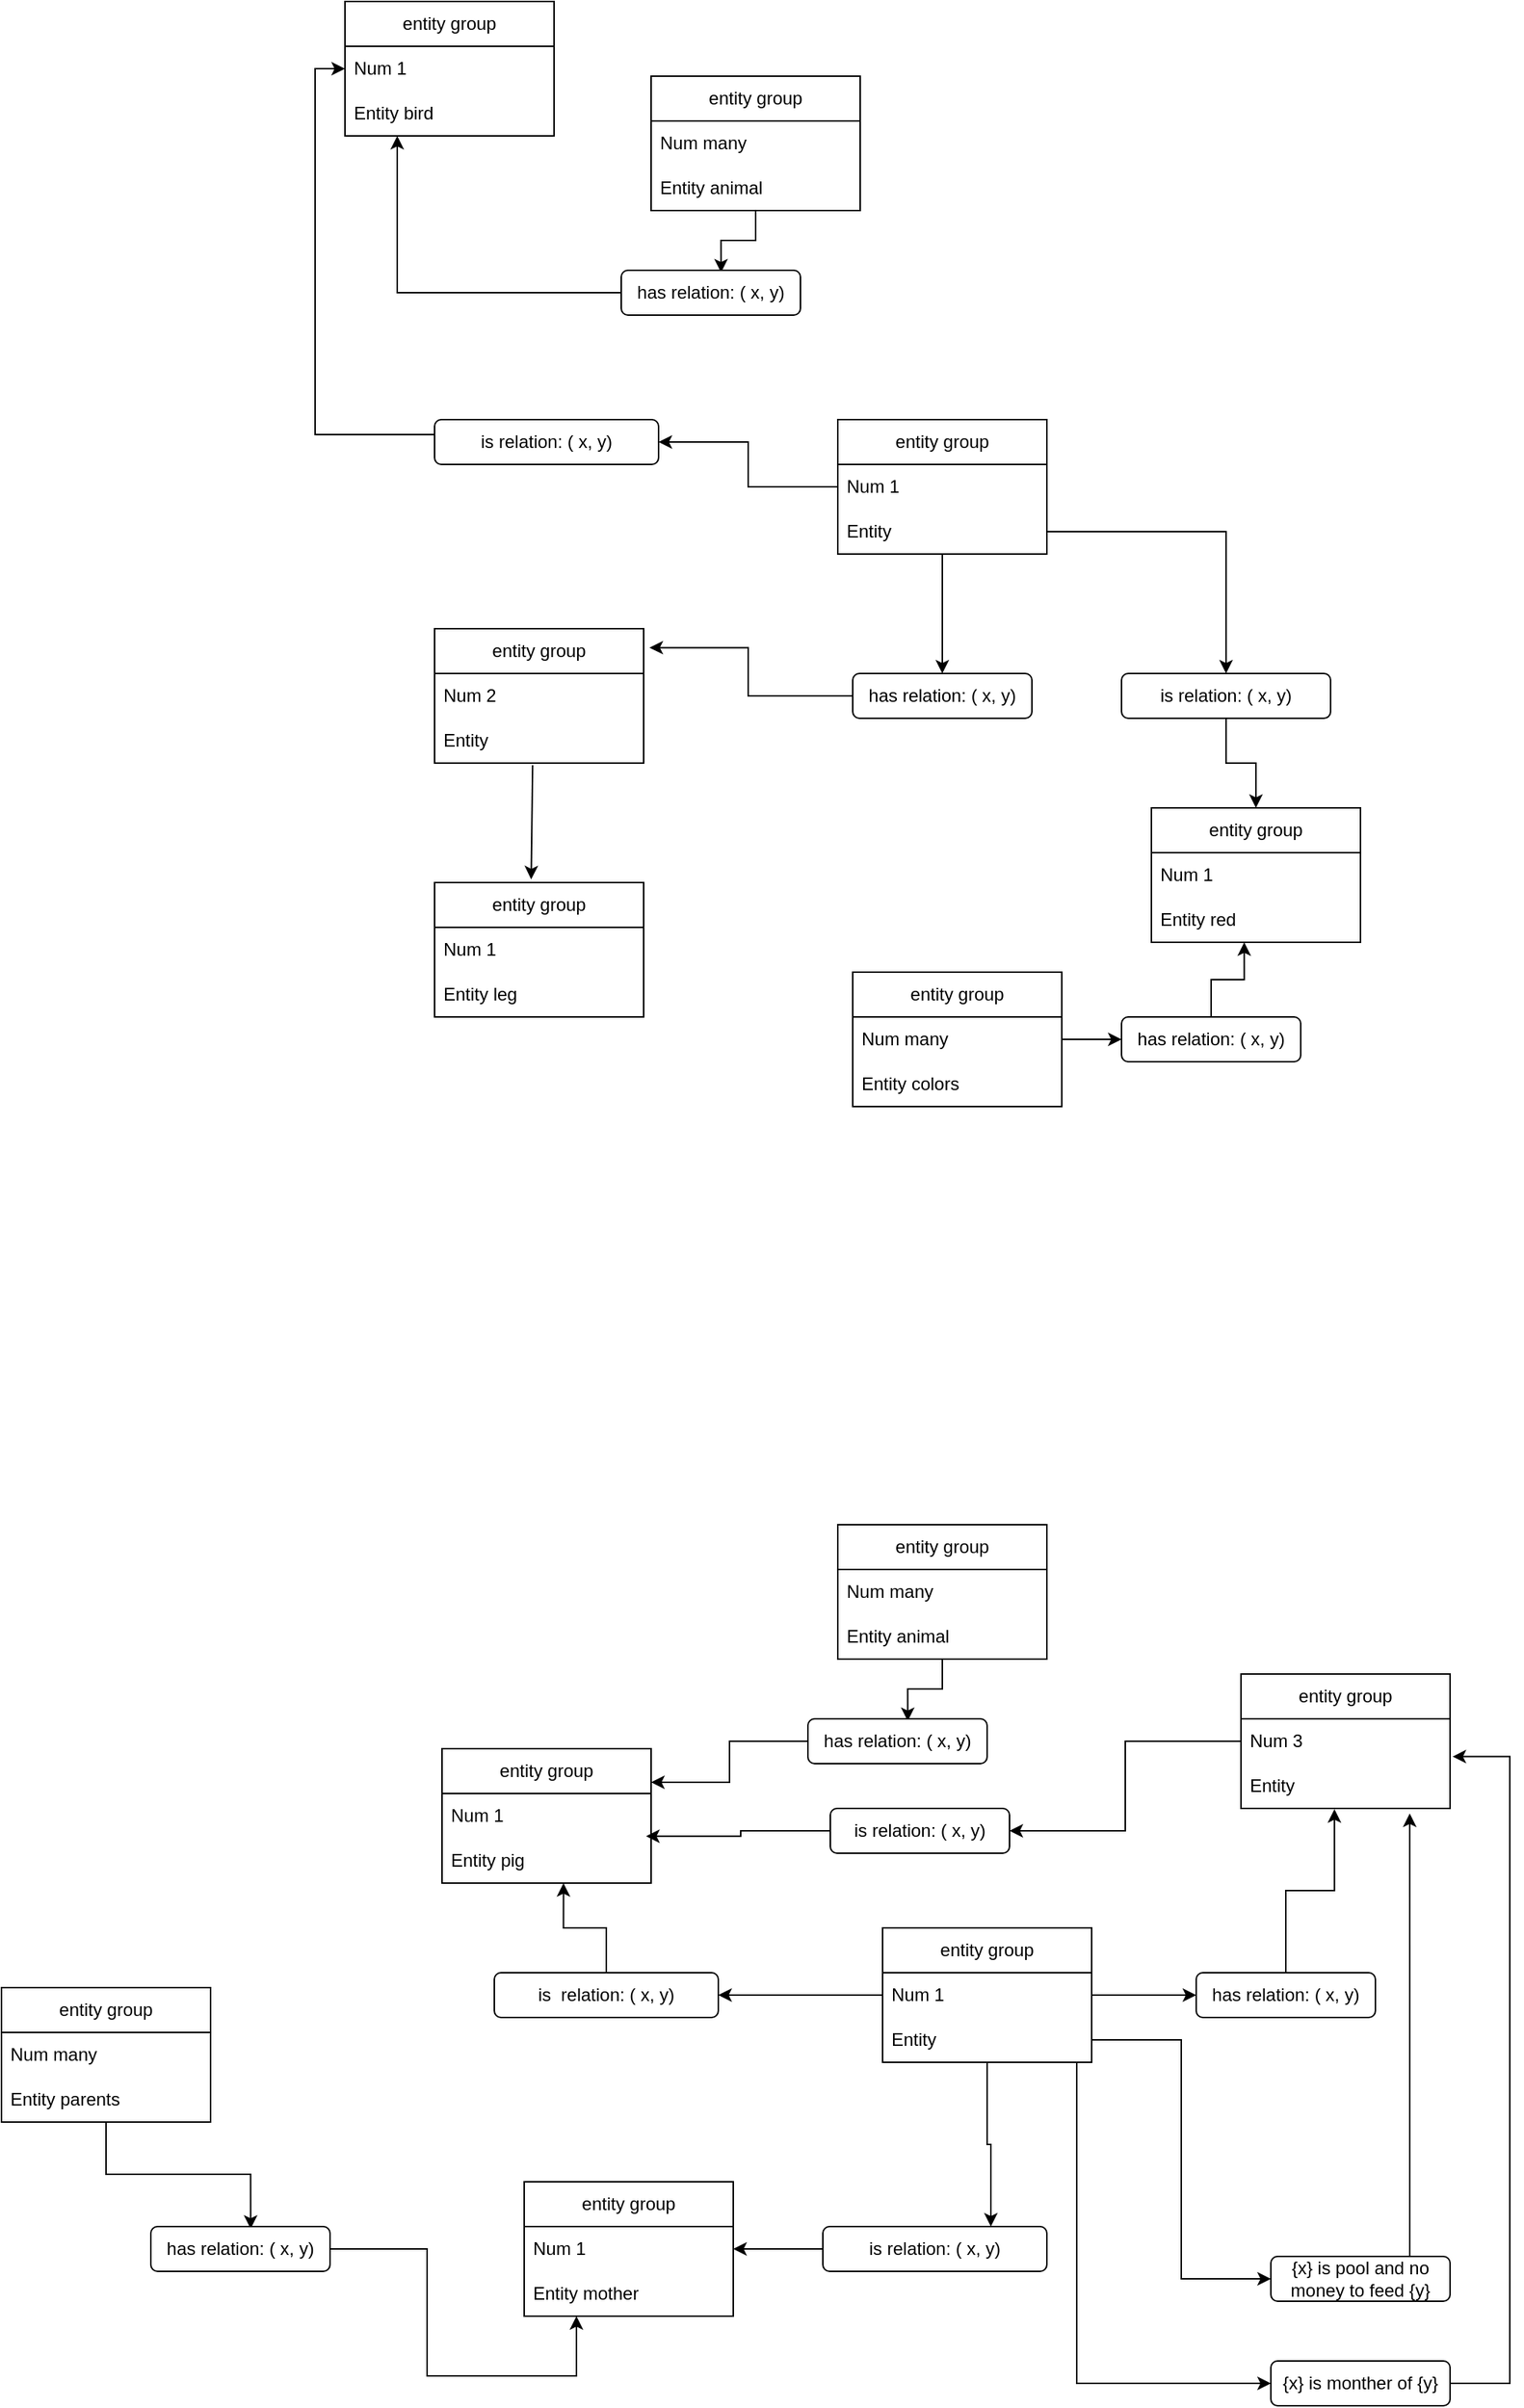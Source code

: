 <mxfile version="21.3.2" type="github">
  <diagram name="Page-1" id="7awIyLr8ezroUhJiLSer">
    <mxGraphModel dx="2443" dy="1973" grid="1" gridSize="10" guides="1" tooltips="1" connect="1" arrows="1" fold="1" page="1" pageScale="1" pageWidth="850" pageHeight="1100" math="0" shadow="0">
      <root>
        <mxCell id="0" />
        <mxCell id="1" parent="0" />
        <mxCell id="OcjrWYfleJWqJ5dzFmSE-3" value="entity group" style="swimlane;fontStyle=0;childLayout=stackLayout;horizontal=1;startSize=30;horizontalStack=0;resizeParent=1;resizeParentMax=0;resizeLast=0;collapsible=1;marginBottom=0;whiteSpace=wrap;html=1;" vertex="1" parent="1">
          <mxGeometry x="100" y="250" width="140" height="90" as="geometry" />
        </mxCell>
        <mxCell id="OcjrWYfleJWqJ5dzFmSE-4" value="Num 2" style="text;strokeColor=none;fillColor=none;align=left;verticalAlign=middle;spacingLeft=4;spacingRight=4;overflow=hidden;points=[[0,0.5],[1,0.5]];portConstraint=eastwest;rotatable=0;whiteSpace=wrap;html=1;" vertex="1" parent="OcjrWYfleJWqJ5dzFmSE-3">
          <mxGeometry y="30" width="140" height="30" as="geometry" />
        </mxCell>
        <mxCell id="OcjrWYfleJWqJ5dzFmSE-5" value="Entity" style="text;strokeColor=none;fillColor=none;align=left;verticalAlign=middle;spacingLeft=4;spacingRight=4;overflow=hidden;points=[[0,0.5],[1,0.5]];portConstraint=eastwest;rotatable=0;whiteSpace=wrap;html=1;" vertex="1" parent="OcjrWYfleJWqJ5dzFmSE-3">
          <mxGeometry y="60" width="140" height="30" as="geometry" />
        </mxCell>
        <mxCell id="OcjrWYfleJWqJ5dzFmSE-7" value="entity group" style="swimlane;fontStyle=0;childLayout=stackLayout;horizontal=1;startSize=30;horizontalStack=0;resizeParent=1;resizeParentMax=0;resizeLast=0;collapsible=1;marginBottom=0;whiteSpace=wrap;html=1;" vertex="1" parent="1">
          <mxGeometry x="100" y="420" width="140" height="90" as="geometry" />
        </mxCell>
        <mxCell id="OcjrWYfleJWqJ5dzFmSE-8" value="Num 1" style="text;strokeColor=none;fillColor=none;align=left;verticalAlign=middle;spacingLeft=4;spacingRight=4;overflow=hidden;points=[[0,0.5],[1,0.5]];portConstraint=eastwest;rotatable=0;whiteSpace=wrap;html=1;" vertex="1" parent="OcjrWYfleJWqJ5dzFmSE-7">
          <mxGeometry y="30" width="140" height="30" as="geometry" />
        </mxCell>
        <mxCell id="OcjrWYfleJWqJ5dzFmSE-9" value="Entity leg" style="text;strokeColor=none;fillColor=none;align=left;verticalAlign=middle;spacingLeft=4;spacingRight=4;overflow=hidden;points=[[0,0.5],[1,0.5]];portConstraint=eastwest;rotatable=0;whiteSpace=wrap;html=1;" vertex="1" parent="OcjrWYfleJWqJ5dzFmSE-7">
          <mxGeometry y="60" width="140" height="30" as="geometry" />
        </mxCell>
        <mxCell id="OcjrWYfleJWqJ5dzFmSE-11" value="" style="endArrow=classic;html=1;rounded=0;exitX=0.469;exitY=1.045;exitDx=0;exitDy=0;exitPerimeter=0;entryX=0.462;entryY=-0.024;entryDx=0;entryDy=0;entryPerimeter=0;" edge="1" parent="1" source="OcjrWYfleJWqJ5dzFmSE-5" target="OcjrWYfleJWqJ5dzFmSE-7">
          <mxGeometry width="50" height="50" relative="1" as="geometry">
            <mxPoint x="230" y="380" as="sourcePoint" />
            <mxPoint x="280" y="330" as="targetPoint" />
          </mxGeometry>
        </mxCell>
        <mxCell id="OcjrWYfleJWqJ5dzFmSE-17" style="edgeStyle=orthogonalEdgeStyle;rounded=0;orthogonalLoop=1;jettySize=auto;html=1;entryX=0.5;entryY=0;entryDx=0;entryDy=0;" edge="1" parent="1" source="OcjrWYfleJWqJ5dzFmSE-12" target="OcjrWYfleJWqJ5dzFmSE-15">
          <mxGeometry relative="1" as="geometry" />
        </mxCell>
        <mxCell id="OcjrWYfleJWqJ5dzFmSE-57" style="edgeStyle=orthogonalEdgeStyle;rounded=0;orthogonalLoop=1;jettySize=auto;html=1;entryX=1;entryY=0.5;entryDx=0;entryDy=0;" edge="1" parent="1" source="OcjrWYfleJWqJ5dzFmSE-12" target="OcjrWYfleJWqJ5dzFmSE-46">
          <mxGeometry relative="1" as="geometry" />
        </mxCell>
        <mxCell id="OcjrWYfleJWqJ5dzFmSE-12" value="entity group" style="swimlane;fontStyle=0;childLayout=stackLayout;horizontal=1;startSize=30;horizontalStack=0;resizeParent=1;resizeParentMax=0;resizeLast=0;collapsible=1;marginBottom=0;whiteSpace=wrap;html=1;" vertex="1" parent="1">
          <mxGeometry x="370" y="110" width="140" height="90" as="geometry" />
        </mxCell>
        <mxCell id="OcjrWYfleJWqJ5dzFmSE-13" value="Num 1" style="text;strokeColor=none;fillColor=none;align=left;verticalAlign=middle;spacingLeft=4;spacingRight=4;overflow=hidden;points=[[0,0.5],[1,0.5]];portConstraint=eastwest;rotatable=0;whiteSpace=wrap;html=1;" vertex="1" parent="OcjrWYfleJWqJ5dzFmSE-12">
          <mxGeometry y="30" width="140" height="30" as="geometry" />
        </mxCell>
        <mxCell id="OcjrWYfleJWqJ5dzFmSE-14" value="Entity" style="text;strokeColor=none;fillColor=none;align=left;verticalAlign=middle;spacingLeft=4;spacingRight=4;overflow=hidden;points=[[0,0.5],[1,0.5]];portConstraint=eastwest;rotatable=0;whiteSpace=wrap;html=1;" vertex="1" parent="OcjrWYfleJWqJ5dzFmSE-12">
          <mxGeometry y="60" width="140" height="30" as="geometry" />
        </mxCell>
        <mxCell id="OcjrWYfleJWqJ5dzFmSE-16" style="edgeStyle=orthogonalEdgeStyle;rounded=0;orthogonalLoop=1;jettySize=auto;html=1;entryX=1.028;entryY=0.141;entryDx=0;entryDy=0;entryPerimeter=0;" edge="1" parent="1" source="OcjrWYfleJWqJ5dzFmSE-15" target="OcjrWYfleJWqJ5dzFmSE-3">
          <mxGeometry relative="1" as="geometry" />
        </mxCell>
        <mxCell id="OcjrWYfleJWqJ5dzFmSE-15" value="has relation: ( x, y)" style="rounded=1;whiteSpace=wrap;html=1;" vertex="1" parent="1">
          <mxGeometry x="380" y="280" width="120" height="30" as="geometry" />
        </mxCell>
        <mxCell id="OcjrWYfleJWqJ5dzFmSE-27" style="edgeStyle=orthogonalEdgeStyle;rounded=0;orthogonalLoop=1;jettySize=auto;html=1;entryX=0.5;entryY=0;entryDx=0;entryDy=0;" edge="1" parent="1" source="OcjrWYfleJWqJ5dzFmSE-19" target="OcjrWYfleJWqJ5dzFmSE-20">
          <mxGeometry relative="1" as="geometry" />
        </mxCell>
        <mxCell id="OcjrWYfleJWqJ5dzFmSE-19" value="is relation: ( x, y)" style="rounded=1;whiteSpace=wrap;html=1;" vertex="1" parent="1">
          <mxGeometry x="560" y="280" width="140" height="30" as="geometry" />
        </mxCell>
        <mxCell id="OcjrWYfleJWqJ5dzFmSE-20" value="entity group" style="swimlane;fontStyle=0;childLayout=stackLayout;horizontal=1;startSize=30;horizontalStack=0;resizeParent=1;resizeParentMax=0;resizeLast=0;collapsible=1;marginBottom=0;whiteSpace=wrap;html=1;" vertex="1" parent="1">
          <mxGeometry x="580" y="370" width="140" height="90" as="geometry" />
        </mxCell>
        <mxCell id="OcjrWYfleJWqJ5dzFmSE-21" value="Num 1" style="text;strokeColor=none;fillColor=none;align=left;verticalAlign=middle;spacingLeft=4;spacingRight=4;overflow=hidden;points=[[0,0.5],[1,0.5]];portConstraint=eastwest;rotatable=0;whiteSpace=wrap;html=1;" vertex="1" parent="OcjrWYfleJWqJ5dzFmSE-20">
          <mxGeometry y="30" width="140" height="30" as="geometry" />
        </mxCell>
        <mxCell id="OcjrWYfleJWqJ5dzFmSE-22" value="Entity red" style="text;strokeColor=none;fillColor=none;align=left;verticalAlign=middle;spacingLeft=4;spacingRight=4;overflow=hidden;points=[[0,0.5],[1,0.5]];portConstraint=eastwest;rotatable=0;whiteSpace=wrap;html=1;" vertex="1" parent="OcjrWYfleJWqJ5dzFmSE-20">
          <mxGeometry y="60" width="140" height="30" as="geometry" />
        </mxCell>
        <mxCell id="OcjrWYfleJWqJ5dzFmSE-23" value="entity group" style="swimlane;fontStyle=0;childLayout=stackLayout;horizontal=1;startSize=30;horizontalStack=0;resizeParent=1;resizeParentMax=0;resizeLast=0;collapsible=1;marginBottom=0;whiteSpace=wrap;html=1;" vertex="1" parent="1">
          <mxGeometry x="380" y="480" width="140" height="90" as="geometry" />
        </mxCell>
        <mxCell id="OcjrWYfleJWqJ5dzFmSE-24" value="Num many" style="text;strokeColor=none;fillColor=none;align=left;verticalAlign=middle;spacingLeft=4;spacingRight=4;overflow=hidden;points=[[0,0.5],[1,0.5]];portConstraint=eastwest;rotatable=0;whiteSpace=wrap;html=1;" vertex="1" parent="OcjrWYfleJWqJ5dzFmSE-23">
          <mxGeometry y="30" width="140" height="30" as="geometry" />
        </mxCell>
        <mxCell id="OcjrWYfleJWqJ5dzFmSE-25" value="Entity colors" style="text;strokeColor=none;fillColor=none;align=left;verticalAlign=middle;spacingLeft=4;spacingRight=4;overflow=hidden;points=[[0,0.5],[1,0.5]];portConstraint=eastwest;rotatable=0;whiteSpace=wrap;html=1;" vertex="1" parent="OcjrWYfleJWqJ5dzFmSE-23">
          <mxGeometry y="60" width="140" height="30" as="geometry" />
        </mxCell>
        <mxCell id="OcjrWYfleJWqJ5dzFmSE-26" style="edgeStyle=orthogonalEdgeStyle;rounded=0;orthogonalLoop=1;jettySize=auto;html=1;" edge="1" parent="1" source="OcjrWYfleJWqJ5dzFmSE-14" target="OcjrWYfleJWqJ5dzFmSE-19">
          <mxGeometry relative="1" as="geometry" />
        </mxCell>
        <mxCell id="OcjrWYfleJWqJ5dzFmSE-29" style="edgeStyle=orthogonalEdgeStyle;rounded=0;orthogonalLoop=1;jettySize=auto;html=1;entryX=0.444;entryY=1.001;entryDx=0;entryDy=0;entryPerimeter=0;" edge="1" parent="1" source="OcjrWYfleJWqJ5dzFmSE-28" target="OcjrWYfleJWqJ5dzFmSE-22">
          <mxGeometry relative="1" as="geometry" />
        </mxCell>
        <mxCell id="OcjrWYfleJWqJ5dzFmSE-28" value="has relation: ( x, y)" style="rounded=1;whiteSpace=wrap;html=1;" vertex="1" parent="1">
          <mxGeometry x="560" y="510" width="120" height="30" as="geometry" />
        </mxCell>
        <mxCell id="OcjrWYfleJWqJ5dzFmSE-30" style="edgeStyle=orthogonalEdgeStyle;rounded=0;orthogonalLoop=1;jettySize=auto;html=1;entryX=0;entryY=0.5;entryDx=0;entryDy=0;" edge="1" parent="1" source="OcjrWYfleJWqJ5dzFmSE-24" target="OcjrWYfleJWqJ5dzFmSE-28">
          <mxGeometry relative="1" as="geometry" />
        </mxCell>
        <mxCell id="OcjrWYfleJWqJ5dzFmSE-31" value="entity group" style="swimlane;fontStyle=0;childLayout=stackLayout;horizontal=1;startSize=30;horizontalStack=0;resizeParent=1;resizeParentMax=0;resizeLast=0;collapsible=1;marginBottom=0;whiteSpace=wrap;html=1;" vertex="1" parent="1">
          <mxGeometry x="105" y="1000" width="140" height="90" as="geometry" />
        </mxCell>
        <mxCell id="OcjrWYfleJWqJ5dzFmSE-32" value="Num 1" style="text;strokeColor=none;fillColor=none;align=left;verticalAlign=middle;spacingLeft=4;spacingRight=4;overflow=hidden;points=[[0,0.5],[1,0.5]];portConstraint=eastwest;rotatable=0;whiteSpace=wrap;html=1;" vertex="1" parent="OcjrWYfleJWqJ5dzFmSE-31">
          <mxGeometry y="30" width="140" height="30" as="geometry" />
        </mxCell>
        <mxCell id="OcjrWYfleJWqJ5dzFmSE-33" value="Entity pig" style="text;strokeColor=none;fillColor=none;align=left;verticalAlign=middle;spacingLeft=4;spacingRight=4;overflow=hidden;points=[[0,0.5],[1,0.5]];portConstraint=eastwest;rotatable=0;whiteSpace=wrap;html=1;" vertex="1" parent="OcjrWYfleJWqJ5dzFmSE-31">
          <mxGeometry y="60" width="140" height="30" as="geometry" />
        </mxCell>
        <mxCell id="OcjrWYfleJWqJ5dzFmSE-73" style="edgeStyle=orthogonalEdgeStyle;rounded=0;orthogonalLoop=1;jettySize=auto;html=1;entryX=0.581;entryY=1.002;entryDx=0;entryDy=0;entryPerimeter=0;" edge="1" parent="1" source="OcjrWYfleJWqJ5dzFmSE-34" target="OcjrWYfleJWqJ5dzFmSE-33">
          <mxGeometry relative="1" as="geometry" />
        </mxCell>
        <mxCell id="OcjrWYfleJWqJ5dzFmSE-34" value="is&amp;nbsp; relation: ( x, y)" style="rounded=1;whiteSpace=wrap;html=1;" vertex="1" parent="1">
          <mxGeometry x="140" y="1150" width="150" height="30" as="geometry" />
        </mxCell>
        <mxCell id="OcjrWYfleJWqJ5dzFmSE-72" style="edgeStyle=orthogonalEdgeStyle;rounded=0;orthogonalLoop=1;jettySize=auto;html=1;entryX=1;entryY=0.5;entryDx=0;entryDy=0;" edge="1" parent="1" source="OcjrWYfleJWqJ5dzFmSE-35" target="OcjrWYfleJWqJ5dzFmSE-34">
          <mxGeometry relative="1" as="geometry" />
        </mxCell>
        <mxCell id="OcjrWYfleJWqJ5dzFmSE-74" style="edgeStyle=orthogonalEdgeStyle;rounded=0;orthogonalLoop=1;jettySize=auto;html=1;entryX=0.75;entryY=0;entryDx=0;entryDy=0;" edge="1" parent="1" source="OcjrWYfleJWqJ5dzFmSE-35" target="OcjrWYfleJWqJ5dzFmSE-70">
          <mxGeometry relative="1" as="geometry" />
        </mxCell>
        <mxCell id="OcjrWYfleJWqJ5dzFmSE-35" value="entity group" style="swimlane;fontStyle=0;childLayout=stackLayout;horizontal=1;startSize=30;horizontalStack=0;resizeParent=1;resizeParentMax=0;resizeLast=0;collapsible=1;marginBottom=0;whiteSpace=wrap;html=1;" vertex="1" parent="1">
          <mxGeometry x="400" y="1120" width="140" height="90" as="geometry" />
        </mxCell>
        <mxCell id="OcjrWYfleJWqJ5dzFmSE-36" value="Num 1" style="text;strokeColor=none;fillColor=none;align=left;verticalAlign=middle;spacingLeft=4;spacingRight=4;overflow=hidden;points=[[0,0.5],[1,0.5]];portConstraint=eastwest;rotatable=0;whiteSpace=wrap;html=1;" vertex="1" parent="OcjrWYfleJWqJ5dzFmSE-35">
          <mxGeometry y="30" width="140" height="30" as="geometry" />
        </mxCell>
        <mxCell id="OcjrWYfleJWqJ5dzFmSE-37" value="Entity&amp;nbsp;" style="text;strokeColor=none;fillColor=none;align=left;verticalAlign=middle;spacingLeft=4;spacingRight=4;overflow=hidden;points=[[0,0.5],[1,0.5]];portConstraint=eastwest;rotatable=0;whiteSpace=wrap;html=1;" vertex="1" parent="OcjrWYfleJWqJ5dzFmSE-35">
          <mxGeometry y="60" width="140" height="30" as="geometry" />
        </mxCell>
        <mxCell id="OcjrWYfleJWqJ5dzFmSE-42" style="edgeStyle=orthogonalEdgeStyle;rounded=0;orthogonalLoop=1;jettySize=auto;html=1;entryX=0.557;entryY=0.049;entryDx=0;entryDy=0;entryPerimeter=0;" edge="1" parent="1" source="OcjrWYfleJWqJ5dzFmSE-38" target="OcjrWYfleJWqJ5dzFmSE-41">
          <mxGeometry relative="1" as="geometry" />
        </mxCell>
        <mxCell id="OcjrWYfleJWqJ5dzFmSE-38" value="entity group" style="swimlane;fontStyle=0;childLayout=stackLayout;horizontal=1;startSize=30;horizontalStack=0;resizeParent=1;resizeParentMax=0;resizeLast=0;collapsible=1;marginBottom=0;whiteSpace=wrap;html=1;" vertex="1" parent="1">
          <mxGeometry x="370" y="850" width="140" height="90" as="geometry" />
        </mxCell>
        <mxCell id="OcjrWYfleJWqJ5dzFmSE-39" value="Num many" style="text;strokeColor=none;fillColor=none;align=left;verticalAlign=middle;spacingLeft=4;spacingRight=4;overflow=hidden;points=[[0,0.5],[1,0.5]];portConstraint=eastwest;rotatable=0;whiteSpace=wrap;html=1;" vertex="1" parent="OcjrWYfleJWqJ5dzFmSE-38">
          <mxGeometry y="30" width="140" height="30" as="geometry" />
        </mxCell>
        <mxCell id="OcjrWYfleJWqJ5dzFmSE-40" value="Entity animal" style="text;strokeColor=none;fillColor=none;align=left;verticalAlign=middle;spacingLeft=4;spacingRight=4;overflow=hidden;points=[[0,0.5],[1,0.5]];portConstraint=eastwest;rotatable=0;whiteSpace=wrap;html=1;" vertex="1" parent="OcjrWYfleJWqJ5dzFmSE-38">
          <mxGeometry y="60" width="140" height="30" as="geometry" />
        </mxCell>
        <mxCell id="OcjrWYfleJWqJ5dzFmSE-71" style="edgeStyle=orthogonalEdgeStyle;rounded=0;orthogonalLoop=1;jettySize=auto;html=1;entryX=1;entryY=0.25;entryDx=0;entryDy=0;" edge="1" parent="1" source="OcjrWYfleJWqJ5dzFmSE-41" target="OcjrWYfleJWqJ5dzFmSE-31">
          <mxGeometry relative="1" as="geometry" />
        </mxCell>
        <mxCell id="OcjrWYfleJWqJ5dzFmSE-41" value="has relation: ( x, y)" style="rounded=1;whiteSpace=wrap;html=1;" vertex="1" parent="1">
          <mxGeometry x="350" y="980" width="120" height="30" as="geometry" />
        </mxCell>
        <mxCell id="OcjrWYfleJWqJ5dzFmSE-56" style="edgeStyle=orthogonalEdgeStyle;rounded=0;orthogonalLoop=1;jettySize=auto;html=1;entryX=0;entryY=0.5;entryDx=0;entryDy=0;" edge="1" parent="1" source="OcjrWYfleJWqJ5dzFmSE-46" target="OcjrWYfleJWqJ5dzFmSE-48">
          <mxGeometry relative="1" as="geometry">
            <mxPoint x="-60" y="-120" as="targetPoint" />
            <Array as="points">
              <mxPoint x="20" y="120" />
              <mxPoint x="20" y="-125" />
            </Array>
          </mxGeometry>
        </mxCell>
        <mxCell id="OcjrWYfleJWqJ5dzFmSE-46" value="is relation: ( x, y)" style="rounded=1;whiteSpace=wrap;html=1;" vertex="1" parent="1">
          <mxGeometry x="100" y="110" width="150" height="30" as="geometry" />
        </mxCell>
        <mxCell id="OcjrWYfleJWqJ5dzFmSE-47" value="entity group" style="swimlane;fontStyle=0;childLayout=stackLayout;horizontal=1;startSize=30;horizontalStack=0;resizeParent=1;resizeParentMax=0;resizeLast=0;collapsible=1;marginBottom=0;whiteSpace=wrap;html=1;" vertex="1" parent="1">
          <mxGeometry x="40" y="-170" width="140" height="90" as="geometry" />
        </mxCell>
        <mxCell id="OcjrWYfleJWqJ5dzFmSE-48" value="Num 1" style="text;strokeColor=none;fillColor=none;align=left;verticalAlign=middle;spacingLeft=4;spacingRight=4;overflow=hidden;points=[[0,0.5],[1,0.5]];portConstraint=eastwest;rotatable=0;whiteSpace=wrap;html=1;" vertex="1" parent="OcjrWYfleJWqJ5dzFmSE-47">
          <mxGeometry y="30" width="140" height="30" as="geometry" />
        </mxCell>
        <mxCell id="OcjrWYfleJWqJ5dzFmSE-49" value="Entity bird" style="text;strokeColor=none;fillColor=none;align=left;verticalAlign=middle;spacingLeft=4;spacingRight=4;overflow=hidden;points=[[0,0.5],[1,0.5]];portConstraint=eastwest;rotatable=0;whiteSpace=wrap;html=1;" vertex="1" parent="OcjrWYfleJWqJ5dzFmSE-47">
          <mxGeometry y="60" width="140" height="30" as="geometry" />
        </mxCell>
        <mxCell id="OcjrWYfleJWqJ5dzFmSE-50" style="edgeStyle=orthogonalEdgeStyle;rounded=0;orthogonalLoop=1;jettySize=auto;html=1;entryX=0.557;entryY=0.049;entryDx=0;entryDy=0;entryPerimeter=0;" edge="1" parent="1" source="OcjrWYfleJWqJ5dzFmSE-51" target="OcjrWYfleJWqJ5dzFmSE-55">
          <mxGeometry relative="1" as="geometry" />
        </mxCell>
        <mxCell id="OcjrWYfleJWqJ5dzFmSE-51" value="entity group" style="swimlane;fontStyle=0;childLayout=stackLayout;horizontal=1;startSize=30;horizontalStack=0;resizeParent=1;resizeParentMax=0;resizeLast=0;collapsible=1;marginBottom=0;whiteSpace=wrap;html=1;" vertex="1" parent="1">
          <mxGeometry x="245" y="-120" width="140" height="90" as="geometry" />
        </mxCell>
        <mxCell id="OcjrWYfleJWqJ5dzFmSE-52" value="Num many" style="text;strokeColor=none;fillColor=none;align=left;verticalAlign=middle;spacingLeft=4;spacingRight=4;overflow=hidden;points=[[0,0.5],[1,0.5]];portConstraint=eastwest;rotatable=0;whiteSpace=wrap;html=1;" vertex="1" parent="OcjrWYfleJWqJ5dzFmSE-51">
          <mxGeometry y="30" width="140" height="30" as="geometry" />
        </mxCell>
        <mxCell id="OcjrWYfleJWqJ5dzFmSE-53" value="Entity animal" style="text;strokeColor=none;fillColor=none;align=left;verticalAlign=middle;spacingLeft=4;spacingRight=4;overflow=hidden;points=[[0,0.5],[1,0.5]];portConstraint=eastwest;rotatable=0;whiteSpace=wrap;html=1;" vertex="1" parent="OcjrWYfleJWqJ5dzFmSE-51">
          <mxGeometry y="60" width="140" height="30" as="geometry" />
        </mxCell>
        <mxCell id="OcjrWYfleJWqJ5dzFmSE-54" style="edgeStyle=orthogonalEdgeStyle;rounded=0;orthogonalLoop=1;jettySize=auto;html=1;entryX=0.25;entryY=1;entryDx=0;entryDy=0;" edge="1" parent="1" source="OcjrWYfleJWqJ5dzFmSE-55" target="OcjrWYfleJWqJ5dzFmSE-47">
          <mxGeometry relative="1" as="geometry" />
        </mxCell>
        <mxCell id="OcjrWYfleJWqJ5dzFmSE-55" value="has relation: ( x, y)" style="rounded=1;whiteSpace=wrap;html=1;" vertex="1" parent="1">
          <mxGeometry x="225" y="10" width="120" height="30" as="geometry" />
        </mxCell>
        <mxCell id="OcjrWYfleJWqJ5dzFmSE-61" value="entity group" style="swimlane;fontStyle=0;childLayout=stackLayout;horizontal=1;startSize=30;horizontalStack=0;resizeParent=1;resizeParentMax=0;resizeLast=0;collapsible=1;marginBottom=0;whiteSpace=wrap;html=1;" vertex="1" parent="1">
          <mxGeometry x="160" y="1290" width="140" height="90" as="geometry" />
        </mxCell>
        <mxCell id="OcjrWYfleJWqJ5dzFmSE-62" value="Num 1" style="text;strokeColor=none;fillColor=none;align=left;verticalAlign=middle;spacingLeft=4;spacingRight=4;overflow=hidden;points=[[0,0.5],[1,0.5]];portConstraint=eastwest;rotatable=0;whiteSpace=wrap;html=1;" vertex="1" parent="OcjrWYfleJWqJ5dzFmSE-61">
          <mxGeometry y="30" width="140" height="30" as="geometry" />
        </mxCell>
        <mxCell id="OcjrWYfleJWqJ5dzFmSE-63" value="Entity mother" style="text;strokeColor=none;fillColor=none;align=left;verticalAlign=middle;spacingLeft=4;spacingRight=4;overflow=hidden;points=[[0,0.5],[1,0.5]];portConstraint=eastwest;rotatable=0;whiteSpace=wrap;html=1;" vertex="1" parent="OcjrWYfleJWqJ5dzFmSE-61">
          <mxGeometry y="60" width="140" height="30" as="geometry" />
        </mxCell>
        <mxCell id="OcjrWYfleJWqJ5dzFmSE-64" style="edgeStyle=orthogonalEdgeStyle;rounded=0;orthogonalLoop=1;jettySize=auto;html=1;entryX=0.557;entryY=0.049;entryDx=0;entryDy=0;entryPerimeter=0;" edge="1" parent="1" source="OcjrWYfleJWqJ5dzFmSE-65" target="OcjrWYfleJWqJ5dzFmSE-69">
          <mxGeometry relative="1" as="geometry" />
        </mxCell>
        <mxCell id="OcjrWYfleJWqJ5dzFmSE-65" value="entity group" style="swimlane;fontStyle=0;childLayout=stackLayout;horizontal=1;startSize=30;horizontalStack=0;resizeParent=1;resizeParentMax=0;resizeLast=0;collapsible=1;marginBottom=0;whiteSpace=wrap;html=1;" vertex="1" parent="1">
          <mxGeometry x="-190" y="1160" width="140" height="90" as="geometry" />
        </mxCell>
        <mxCell id="OcjrWYfleJWqJ5dzFmSE-66" value="Num many" style="text;strokeColor=none;fillColor=none;align=left;verticalAlign=middle;spacingLeft=4;spacingRight=4;overflow=hidden;points=[[0,0.5],[1,0.5]];portConstraint=eastwest;rotatable=0;whiteSpace=wrap;html=1;" vertex="1" parent="OcjrWYfleJWqJ5dzFmSE-65">
          <mxGeometry y="30" width="140" height="30" as="geometry" />
        </mxCell>
        <mxCell id="OcjrWYfleJWqJ5dzFmSE-67" value="Entity parents" style="text;strokeColor=none;fillColor=none;align=left;verticalAlign=middle;spacingLeft=4;spacingRight=4;overflow=hidden;points=[[0,0.5],[1,0.5]];portConstraint=eastwest;rotatable=0;whiteSpace=wrap;html=1;" vertex="1" parent="OcjrWYfleJWqJ5dzFmSE-65">
          <mxGeometry y="60" width="140" height="30" as="geometry" />
        </mxCell>
        <mxCell id="OcjrWYfleJWqJ5dzFmSE-68" style="edgeStyle=orthogonalEdgeStyle;rounded=0;orthogonalLoop=1;jettySize=auto;html=1;entryX=0.25;entryY=1;entryDx=0;entryDy=0;" edge="1" parent="1" source="OcjrWYfleJWqJ5dzFmSE-69" target="OcjrWYfleJWqJ5dzFmSE-61">
          <mxGeometry relative="1" as="geometry">
            <Array as="points">
              <mxPoint x="95" y="1335" />
              <mxPoint x="95" y="1420" />
              <mxPoint x="195" y="1420" />
            </Array>
          </mxGeometry>
        </mxCell>
        <mxCell id="OcjrWYfleJWqJ5dzFmSE-69" value="has relation: ( x, y)" style="rounded=1;whiteSpace=wrap;html=1;" vertex="1" parent="1">
          <mxGeometry x="-90" y="1320" width="120" height="30" as="geometry" />
        </mxCell>
        <mxCell id="OcjrWYfleJWqJ5dzFmSE-76" style="edgeStyle=orthogonalEdgeStyle;rounded=0;orthogonalLoop=1;jettySize=auto;html=1;entryX=1;entryY=0.5;entryDx=0;entryDy=0;" edge="1" parent="1" source="OcjrWYfleJWqJ5dzFmSE-70" target="OcjrWYfleJWqJ5dzFmSE-62">
          <mxGeometry relative="1" as="geometry" />
        </mxCell>
        <mxCell id="OcjrWYfleJWqJ5dzFmSE-70" value="is relation: ( x, y)" style="rounded=1;whiteSpace=wrap;html=1;" vertex="1" parent="1">
          <mxGeometry x="360" y="1320" width="150" height="30" as="geometry" />
        </mxCell>
        <mxCell id="OcjrWYfleJWqJ5dzFmSE-77" value="entity group" style="swimlane;fontStyle=0;childLayout=stackLayout;horizontal=1;startSize=30;horizontalStack=0;resizeParent=1;resizeParentMax=0;resizeLast=0;collapsible=1;marginBottom=0;whiteSpace=wrap;html=1;" vertex="1" parent="1">
          <mxGeometry x="640" y="950" width="140" height="90" as="geometry" />
        </mxCell>
        <mxCell id="OcjrWYfleJWqJ5dzFmSE-78" value="Num 3" style="text;strokeColor=none;fillColor=none;align=left;verticalAlign=middle;spacingLeft=4;spacingRight=4;overflow=hidden;points=[[0,0.5],[1,0.5]];portConstraint=eastwest;rotatable=0;whiteSpace=wrap;html=1;" vertex="1" parent="OcjrWYfleJWqJ5dzFmSE-77">
          <mxGeometry y="30" width="140" height="30" as="geometry" />
        </mxCell>
        <mxCell id="OcjrWYfleJWqJ5dzFmSE-79" value="Entity" style="text;strokeColor=none;fillColor=none;align=left;verticalAlign=middle;spacingLeft=4;spacingRight=4;overflow=hidden;points=[[0,0.5],[1,0.5]];portConstraint=eastwest;rotatable=0;whiteSpace=wrap;html=1;" vertex="1" parent="OcjrWYfleJWqJ5dzFmSE-77">
          <mxGeometry y="60" width="140" height="30" as="geometry" />
        </mxCell>
        <mxCell id="OcjrWYfleJWqJ5dzFmSE-83" style="edgeStyle=orthogonalEdgeStyle;rounded=0;orthogonalLoop=1;jettySize=auto;html=1;entryX=0.976;entryY=-0.046;entryDx=0;entryDy=0;entryPerimeter=0;" edge="1" parent="1" source="OcjrWYfleJWqJ5dzFmSE-81" target="OcjrWYfleJWqJ5dzFmSE-33">
          <mxGeometry relative="1" as="geometry" />
        </mxCell>
        <mxCell id="OcjrWYfleJWqJ5dzFmSE-81" value="is relation: ( x, y)" style="rounded=1;whiteSpace=wrap;html=1;" vertex="1" parent="1">
          <mxGeometry x="365" y="1040" width="120" height="30" as="geometry" />
        </mxCell>
        <mxCell id="OcjrWYfleJWqJ5dzFmSE-82" style="edgeStyle=orthogonalEdgeStyle;rounded=0;orthogonalLoop=1;jettySize=auto;html=1;entryX=1;entryY=0.5;entryDx=0;entryDy=0;" edge="1" parent="1" source="OcjrWYfleJWqJ5dzFmSE-78" target="OcjrWYfleJWqJ5dzFmSE-81">
          <mxGeometry relative="1" as="geometry" />
        </mxCell>
        <mxCell id="OcjrWYfleJWqJ5dzFmSE-86" style="edgeStyle=orthogonalEdgeStyle;rounded=0;orthogonalLoop=1;jettySize=auto;html=1;entryX=0.447;entryY=1.017;entryDx=0;entryDy=0;entryPerimeter=0;" edge="1" parent="1" source="OcjrWYfleJWqJ5dzFmSE-84" target="OcjrWYfleJWqJ5dzFmSE-79">
          <mxGeometry relative="1" as="geometry" />
        </mxCell>
        <mxCell id="OcjrWYfleJWqJ5dzFmSE-84" value="has relation: ( x, y)" style="rounded=1;whiteSpace=wrap;html=1;" vertex="1" parent="1">
          <mxGeometry x="610" y="1150" width="120" height="30" as="geometry" />
        </mxCell>
        <mxCell id="OcjrWYfleJWqJ5dzFmSE-85" style="edgeStyle=orthogonalEdgeStyle;rounded=0;orthogonalLoop=1;jettySize=auto;html=1;entryX=0;entryY=0.5;entryDx=0;entryDy=0;" edge="1" parent="1" source="OcjrWYfleJWqJ5dzFmSE-36" target="OcjrWYfleJWqJ5dzFmSE-84">
          <mxGeometry relative="1" as="geometry" />
        </mxCell>
        <mxCell id="OcjrWYfleJWqJ5dzFmSE-96" style="edgeStyle=orthogonalEdgeStyle;rounded=0;orthogonalLoop=1;jettySize=auto;html=1;entryX=0.807;entryY=1.113;entryDx=0;entryDy=0;entryPerimeter=0;" edge="1" parent="1" source="OcjrWYfleJWqJ5dzFmSE-94" target="OcjrWYfleJWqJ5dzFmSE-79">
          <mxGeometry relative="1" as="geometry">
            <Array as="points">
              <mxPoint x="753" y="1270" />
              <mxPoint x="753" y="1270" />
            </Array>
          </mxGeometry>
        </mxCell>
        <mxCell id="OcjrWYfleJWqJ5dzFmSE-94" value="{x} is pool and no money to feed {y}" style="rounded=1;whiteSpace=wrap;html=1;" vertex="1" parent="1">
          <mxGeometry x="660" y="1340" width="120" height="30" as="geometry" />
        </mxCell>
        <mxCell id="OcjrWYfleJWqJ5dzFmSE-95" style="edgeStyle=orthogonalEdgeStyle;rounded=0;orthogonalLoop=1;jettySize=auto;html=1;entryX=0;entryY=0.5;entryDx=0;entryDy=0;" edge="1" parent="1" source="OcjrWYfleJWqJ5dzFmSE-37" target="OcjrWYfleJWqJ5dzFmSE-94">
          <mxGeometry relative="1" as="geometry" />
        </mxCell>
        <mxCell id="OcjrWYfleJWqJ5dzFmSE-99" style="edgeStyle=orthogonalEdgeStyle;rounded=0;orthogonalLoop=1;jettySize=auto;html=1;entryX=1.012;entryY=0.843;entryDx=0;entryDy=0;entryPerimeter=0;" edge="1" parent="1" source="OcjrWYfleJWqJ5dzFmSE-97" target="OcjrWYfleJWqJ5dzFmSE-78">
          <mxGeometry relative="1" as="geometry">
            <mxPoint x="810" y="1070" as="targetPoint" />
            <Array as="points">
              <mxPoint x="820" y="1425" />
              <mxPoint x="820" y="1005" />
            </Array>
          </mxGeometry>
        </mxCell>
        <mxCell id="OcjrWYfleJWqJ5dzFmSE-97" value="{x} is monther of {y}" style="rounded=1;whiteSpace=wrap;html=1;" vertex="1" parent="1">
          <mxGeometry x="660" y="1410" width="120" height="30" as="geometry" />
        </mxCell>
        <mxCell id="OcjrWYfleJWqJ5dzFmSE-98" style="edgeStyle=orthogonalEdgeStyle;rounded=0;orthogonalLoop=1;jettySize=auto;html=1;entryX=0;entryY=0.5;entryDx=0;entryDy=0;" edge="1" parent="1" source="OcjrWYfleJWqJ5dzFmSE-37" target="OcjrWYfleJWqJ5dzFmSE-97">
          <mxGeometry relative="1" as="geometry">
            <Array as="points">
              <mxPoint x="530" y="1425" />
            </Array>
          </mxGeometry>
        </mxCell>
      </root>
    </mxGraphModel>
  </diagram>
</mxfile>
